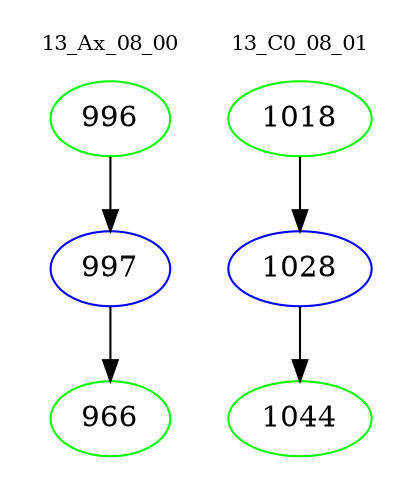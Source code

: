 digraph{
subgraph cluster_0 {
color = white
label = "13_Ax_08_00";
fontsize=10;
T0_996 [label="996", color="green"]
T0_996 -> T0_997 [color="black"]
T0_997 [label="997", color="blue"]
T0_997 -> T0_966 [color="black"]
T0_966 [label="966", color="green"]
}
subgraph cluster_1 {
color = white
label = "13_C0_08_01";
fontsize=10;
T1_1018 [label="1018", color="green"]
T1_1018 -> T1_1028 [color="black"]
T1_1028 [label="1028", color="blue"]
T1_1028 -> T1_1044 [color="black"]
T1_1044 [label="1044", color="green"]
}
}

